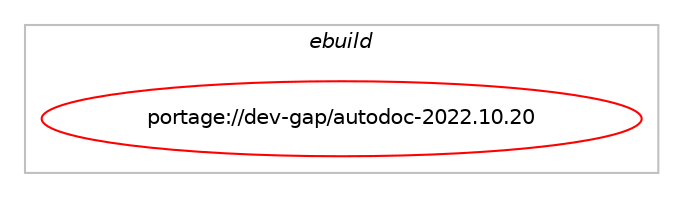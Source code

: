 digraph prolog {

# *************
# Graph options
# *************

newrank=true;
concentrate=true;
compound=true;
graph [rankdir=LR,fontname=Helvetica,fontsize=10,ranksep=1.5];#, ranksep=2.5, nodesep=0.2];
edge  [arrowhead=vee];
node  [fontname=Helvetica,fontsize=10];

# **********
# The ebuild
# **********

subgraph cluster_leftcol {
color=gray;
rank=same;
label=<<i>ebuild</i>>;
id [label="portage://dev-gap/autodoc-2022.10.20", color=red, width=4, href="../dev-gap/autodoc-2022.10.20.svg"];
}

# ****************
# The dependencies
# ****************

subgraph cluster_midcol {
color=gray;
label=<<i>dependencies</i>>;
subgraph cluster_compile {
fillcolor="#eeeeee";
style=filled;
label=<<i>compile</i>>;
}
subgraph cluster_compileandrun {
fillcolor="#eeeeee";
style=filled;
label=<<i>compile and run</i>>;
}
subgraph cluster_run {
fillcolor="#eeeeee";
style=filled;
label=<<i>run</i>>;
# *** BEGIN UNKNOWN DEPENDENCY TYPE (TODO) ***
# id -> package_dependency(portage://dev-gap/autodoc-2022.10.20,run,no,dev-gap,gapdoc,none,[,,],[],[])
# *** END UNKNOWN DEPENDENCY TYPE (TODO) ***

# *** BEGIN UNKNOWN DEPENDENCY TYPE (TODO) ***
# id -> package_dependency(portage://dev-gap/autodoc-2022.10.20,run,no,dev-gap,primgrp,none,[,,],[],[])
# *** END UNKNOWN DEPENDENCY TYPE (TODO) ***

# *** BEGIN UNKNOWN DEPENDENCY TYPE (TODO) ***
# id -> package_dependency(portage://dev-gap/autodoc-2022.10.20,run,no,dev-gap,smallgrp,none,[,,],[],[])
# *** END UNKNOWN DEPENDENCY TYPE (TODO) ***

# *** BEGIN UNKNOWN DEPENDENCY TYPE (TODO) ***
# id -> package_dependency(portage://dev-gap/autodoc-2022.10.20,run,no,dev-gap,transgrp,none,[,,],[],[])
# *** END UNKNOWN DEPENDENCY TYPE (TODO) ***

# *** BEGIN UNKNOWN DEPENDENCY TYPE (TODO) ***
# id -> package_dependency(portage://dev-gap/autodoc-2022.10.20,run,no,sci-mathematics,gap,none,[,,],[],[])
# *** END UNKNOWN DEPENDENCY TYPE (TODO) ***

}
}

# **************
# The candidates
# **************

subgraph cluster_choices {
rank=same;
color=gray;
label=<<i>candidates</i>>;

}

}
